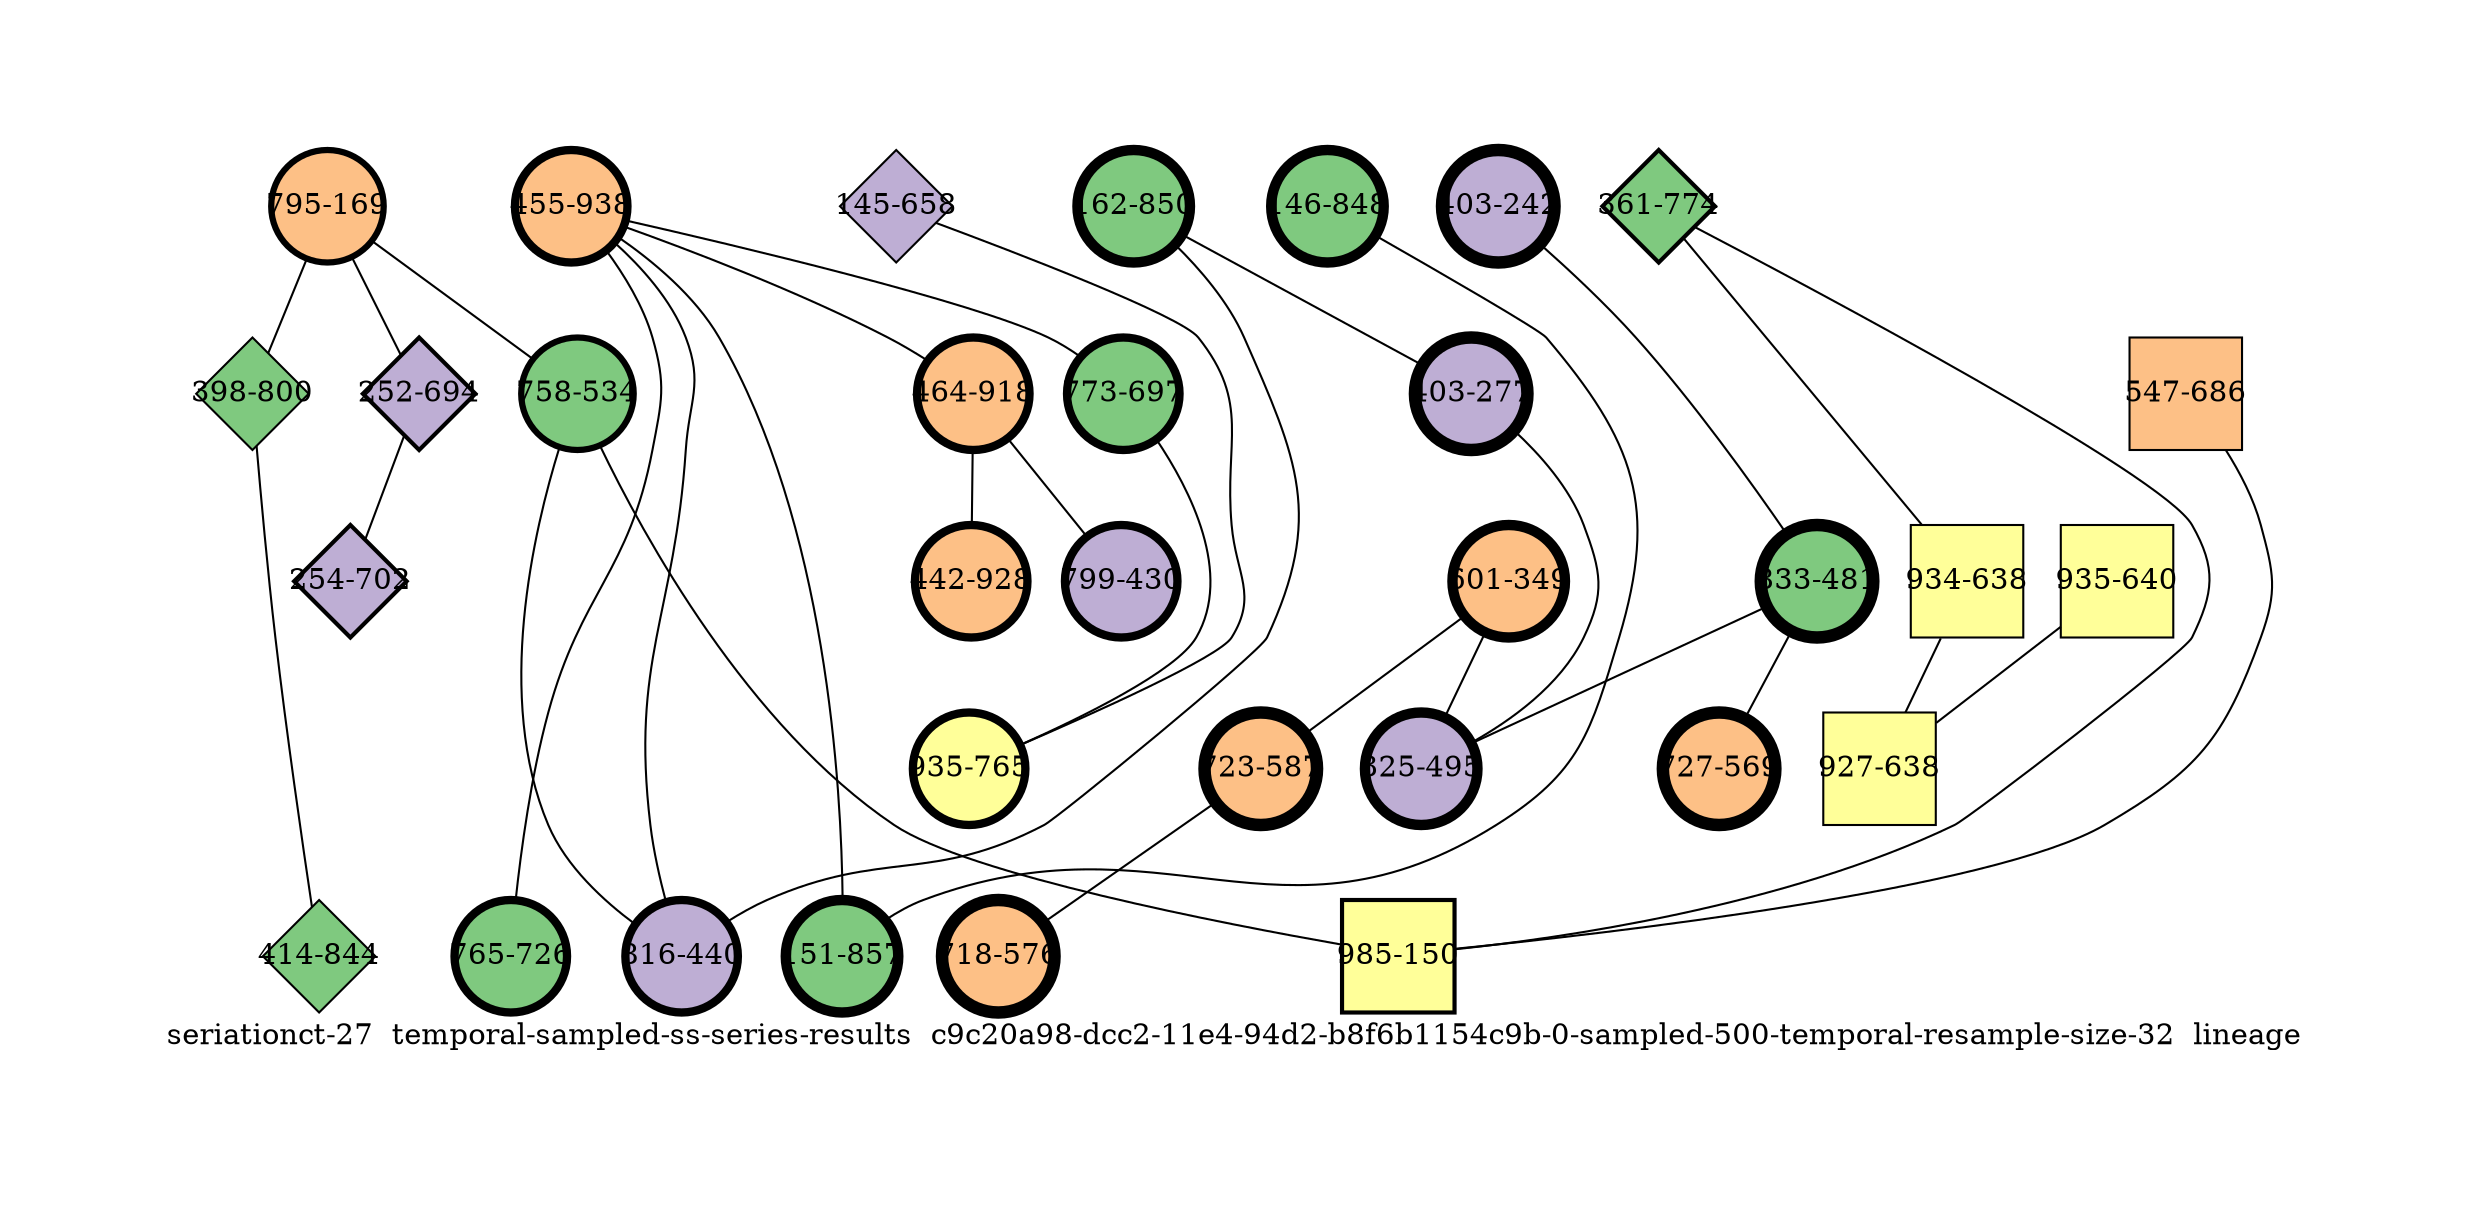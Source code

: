 strict graph "seriationct-27  temporal-sampled-ss-series-results  c9c20a98-dcc2-11e4-94d2-b8f6b1154c9b-0-sampled-500-temporal-resample-size-32  lineage" {
labelloc=b;
ratio=auto;
pad="1.0";
label="seriationct-27  temporal-sampled-ss-series-results  c9c20a98-dcc2-11e4-94d2-b8f6b1154c9b-0-sampled-500-temporal-resample-size-32  lineage";
node [width="0.75", style=filled, fixedsize=true, height="0.75", shape=circle, label=""];
0 [xCoordinate="169.0", appears_in_slice=3, yCoordinate="795.0", colorscheme=accent6, lineage_id=0, short_label="795-169", label="795-169", shape=circle, cluster_id=2, fillcolor=3, size="500.0", id=0, penwidth="3.0"];
1 [xCoordinate="774.0", appears_in_slice=2, yCoordinate="361.0", colorscheme=accent6, lineage_id=2, short_label="361-774", label="361-774", shape=diamond, cluster_id=0, fillcolor=1, size="500.0", id=1, penwidth="2.0"];
2 [xCoordinate="938.0", appears_in_slice=4, yCoordinate="455.0", colorscheme=accent6, lineage_id=0, short_label="455-938", label="455-938", shape=circle, cluster_id=2, fillcolor=3, size="500.0", id=2, penwidth="4.0"];
3 [xCoordinate="918.0", appears_in_slice=4, yCoordinate="464.0", colorscheme=accent6, lineage_id=0, short_label="464-918", label="464-918", shape=circle, cluster_id=2, fillcolor=3, size="500.0", id=3, penwidth="4.0"];
4 [xCoordinate="928.0", appears_in_slice=4, yCoordinate="442.0", colorscheme=accent6, lineage_id=0, short_label="442-928", label="442-928", shape=circle, cluster_id=2, fillcolor=3, size="500.0", id=4, penwidth="4.0"];
5 [xCoordinate="686.0", appears_in_slice=1, yCoordinate="547.0", colorscheme=accent6, lineage_id=1, short_label="547-686", label="547-686", shape=square, cluster_id=2, fillcolor=3, size="500.0", id=5, penwidth="1.0"];
6 [xCoordinate="430.0", appears_in_slice=4, yCoordinate="799.0", colorscheme=accent6, lineage_id=0, short_label="799-430", label="799-430", shape=circle, cluster_id=1, fillcolor=2, size="500.0", id=21, penwidth="4.0"];
7 [xCoordinate="638.0", appears_in_slice=1, yCoordinate="934.0", colorscheme=accent6, lineage_id=1, short_label="934-638", label="934-638", shape=square, cluster_id=3, fillcolor=4, size="500.0", id=7, penwidth="1.0"];
8 [xCoordinate="349.0", appears_in_slice=5, yCoordinate="601.0", colorscheme=accent6, lineage_id=0, short_label="601-349", label="601-349", shape=circle, cluster_id=2, fillcolor=3, size="500.0", id=8, penwidth="5.0"];
9 [xCoordinate="848.0", appears_in_slice=5, yCoordinate="146.0", colorscheme=accent6, lineage_id=0, short_label="146-848", label="146-848", shape=circle, cluster_id=0, fillcolor=1, size="500.0", id=9, penwidth="5.0"];
10 [xCoordinate="587.0", appears_in_slice=6, yCoordinate="723.0", colorscheme=accent6, lineage_id=0, short_label="723-587", label="723-587", shape=circle, cluster_id=2, fillcolor=3, size="500.0", id=10, penwidth="6.0"];
11 [xCoordinate="726.0", appears_in_slice=4, yCoordinate="765.0", colorscheme=accent6, lineage_id=0, short_label="765-726", label="765-726", shape=circle, cluster_id=0, fillcolor=1, size="500.0", id=11, penwidth="4.0"];
12 [xCoordinate="800.0", appears_in_slice=1, yCoordinate="398.0", colorscheme=accent6, lineage_id=2, short_label="398-800", label="398-800", shape=diamond, cluster_id=0, fillcolor=1, size="500.0", id=12, penwidth="1.0"];
13 [xCoordinate="850.0", appears_in_slice=5, yCoordinate="162.0", colorscheme=accent6, lineage_id=0, short_label="162-850", label="162-850", shape=circle, cluster_id=0, fillcolor=1, size="500.0", id=13, penwidth="5.0"];
14 [xCoordinate="576.0", appears_in_slice=6, yCoordinate="718.0", colorscheme=accent6, lineage_id=0, short_label="718-576", label="718-576", shape=circle, cluster_id=2, fillcolor=3, size="500.0", id=14, penwidth="6.0"];
15 [xCoordinate="242.0", appears_in_slice=6, yCoordinate="403.0", colorscheme=accent6, lineage_id=0, short_label="403-242", label="403-242", shape=circle, cluster_id=1, fillcolor=2, size="500.0", id=15, penwidth="6.0"];
16 [xCoordinate="534.0", appears_in_slice=3, yCoordinate="758.0", colorscheme=accent6, lineage_id=0, short_label="758-534", label="758-534", shape=circle, cluster_id=0, fillcolor=1, size="500.0", id=16, penwidth="3.0"];
17 [xCoordinate="694.0", appears_in_slice=2, yCoordinate="252.0", colorscheme=accent6, lineage_id=2, short_label="252-694", label="252-694", shape=diamond, cluster_id=1, fillcolor=2, size="500.0", id=17, penwidth="2.0"];
18 [xCoordinate="440.0", appears_in_slice=4, yCoordinate="816.0", colorscheme=accent6, lineage_id=0, short_label="816-440", label="816-440", shape=circle, cluster_id=1, fillcolor=2, size="500.0", id=18, penwidth="4.0"];
19 [xCoordinate="697.0", appears_in_slice=4, yCoordinate="773.0", colorscheme=accent6, lineage_id=0, short_label="773-697", label="773-697", shape=circle, cluster_id=0, fillcolor=1, size="500.0", id=19, penwidth="4.0"];
20 [xCoordinate="844.0", appears_in_slice=1, yCoordinate="414.0", colorscheme=accent6, lineage_id=2, short_label="414-844", label="414-844", shape=diamond, cluster_id=0, fillcolor=1, size="500.0", id=20, penwidth="1.0"];
21 [xCoordinate="702.0", appears_in_slice=2, yCoordinate="254.0", colorscheme=accent6, lineage_id=2, short_label="254-702", label="254-702", shape=diamond, cluster_id=1, fillcolor=2, size="500.0", id=6, penwidth="2.0"];
22 [xCoordinate="658.0", appears_in_slice=1, yCoordinate="145.0", colorscheme=accent6, lineage_id=2, short_label="145-658", label="145-658", shape=diamond, cluster_id=1, fillcolor=2, size="500.0", id=22, penwidth="1.0"];
23 [xCoordinate="640.0", appears_in_slice=1, yCoordinate="935.0", colorscheme=accent6, lineage_id=1, short_label="935-640", label="935-640", shape=square, cluster_id=3, fillcolor=4, size="500.0", id=23, penwidth="1.0"];
24 [xCoordinate="150.0", appears_in_slice=2, yCoordinate="985.0", colorscheme=accent6, lineage_id=1, short_label="985-150", label="985-150", shape=square, cluster_id=3, fillcolor=4, size="500.0", id=24, penwidth="2.0"];
25 [xCoordinate="857.0", appears_in_slice=5, yCoordinate="151.0", colorscheme=accent6, lineage_id=0, short_label="151-857", label="151-857", shape=circle, cluster_id=0, fillcolor=1, size="500.0", id=25, penwidth="5.0"];
26 [xCoordinate="481.0", appears_in_slice=6, yCoordinate="833.0", colorscheme=accent6, lineage_id=0, short_label="833-481", label="833-481", shape=circle, cluster_id=0, fillcolor=1, size="500.0", id=26, penwidth="6.0"];
27 [xCoordinate="765.0", appears_in_slice=4, yCoordinate="935.0", colorscheme=accent6, lineage_id=0, short_label="935-765", label="935-765", shape=circle, cluster_id=3, fillcolor=4, size="500.0", id=27, penwidth="4.0"];
28 [xCoordinate="638.0", appears_in_slice=1, yCoordinate="927.0", colorscheme=accent6, lineage_id=1, short_label="927-638", label="927-638", shape=square, cluster_id=3, fillcolor=4, size="500.0", id=28, penwidth="1.0"];
29 [xCoordinate="569.0", appears_in_slice=6, yCoordinate="727.0", colorscheme=accent6, lineage_id=0, short_label="727-569", label="727-569", shape=circle, cluster_id=2, fillcolor=3, size="500.0", id=29, penwidth="6.0"];
30 [xCoordinate="277.0", appears_in_slice=6, yCoordinate="403.0", colorscheme=accent6, lineage_id=0, short_label="403-277", label="403-277", shape=circle, cluster_id=1, fillcolor=2, size="500.0", id=30, penwidth="6.0"];
31 [xCoordinate="495.0", appears_in_slice=5, yCoordinate="325.0", colorscheme=accent6, lineage_id=0, short_label="325-495", label="325-495", shape=circle, cluster_id=1, fillcolor=2, size="500.0", id=31, penwidth="5.0"];
0 -- 16  [inverseweight="2.19695870212", weight="0.455174691739"];
0 -- 17  [inverseweight="2.60000873604", weight="0.384614092306"];
0 -- 12  [inverseweight="2.03632626255", weight="0.491080441476"];
1 -- 24  [inverseweight="10.2062072616", weight="0.0979795897113"];
1 -- 7  [inverseweight="2.1371815209", weight="0.46790597346"];
2 -- 11  [inverseweight="4.1832583003", weight="0.239048112312"];
2 -- 3  [inverseweight="3.52830827267", weight="0.283421946927"];
2 -- 18  [inverseweight="3.08383569682", weight="0.324271491192"];
2 -- 19  [inverseweight="4.7479291675", weight="0.21061813787"];
2 -- 25  [inverseweight="2.00375454606", weight="0.49906312226"];
3 -- 4  [inverseweight="36.8604890387", weight="0.0271293199325"];
3 -- 6  [inverseweight="25.2538136138", weight="0.0395979797464"];
5 -- 24  [inverseweight="1.62476452775", weight="0.61547380123"];
7 -- 28  [inverseweight="24.3975018237", weight="0.0409878030638"];
8 -- 10  [inverseweight="3.81735004198", weight="0.261961829281"];
8 -- 31  [inverseweight="11.7395476511", weight="0.0851821577562"];
9 -- 25  [inverseweight="8.23331152423", weight="0.121457811606"];
10 -- 14  [inverseweight="12.3016957826", weight="0.0812896057316"];
12 -- 20  [inverseweight="25.8543844998", weight="0.0386781592116"];
13 -- 18  [inverseweight="3.35080304916", weight="0.298435922771"];
13 -- 30  [inverseweight="3.78874866475", weight="0.263939386981"];
15 -- 26  [inverseweight="52.7046276695", weight="0.018973665961"];
16 -- 24  [inverseweight="1.57654202892", weight="0.634299613747"];
16 -- 18  [inverseweight="1.86626936777", weight="0.535828330718"];
17 -- 21  [inverseweight="35.0070021007", weight="0.0285657137142"];
19 -- 27  [inverseweight="8.30798648445", weight="0.120366108187"];
22 -- 27  [inverseweight="1.34192530483", weight="0.745197960276"];
23 -- 28  [inverseweight="20.6901472151", weight="0.0483321838944"];
26 -- 31  [inverseweight="5.68255202983", weight="0.17597727126"];
26 -- 29  [inverseweight="41.3802944301", weight="0.0241660919472"];
30 -- 31  [inverseweight="2.86430673721", weight="0.349124619584"];
}
